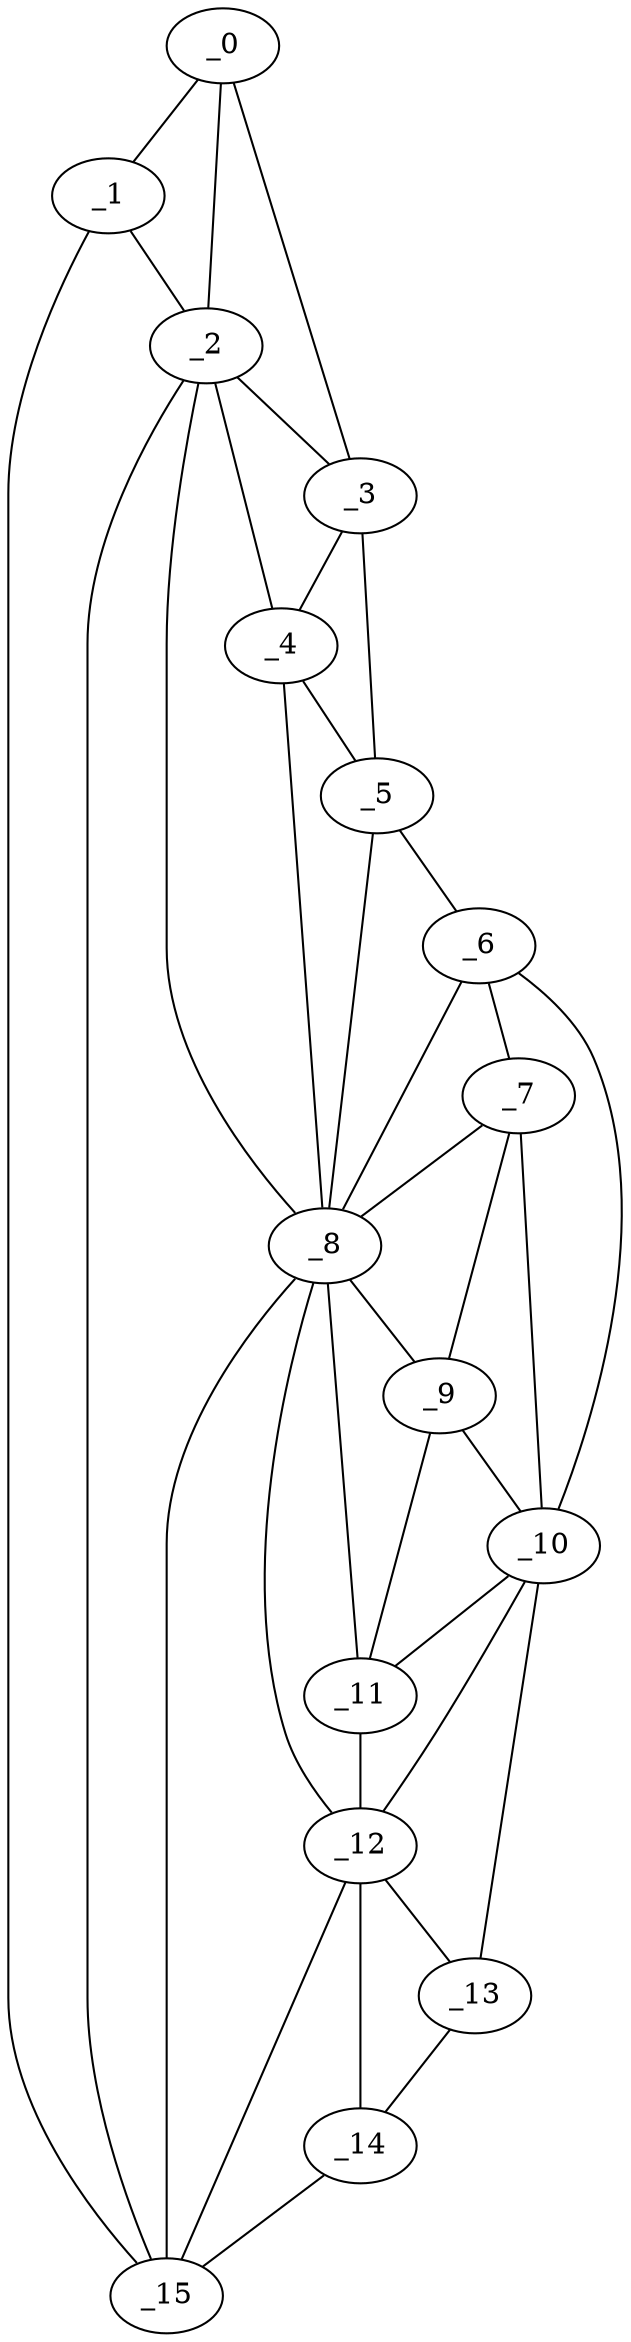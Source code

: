 graph "obj78__315.gxl" {
	_0	 [x=6,
		y=85];
	_1	 [x=18,
		y=88];
	_0 -- _1	 [valence=1];
	_2	 [x=24,
		y=83];
	_0 -- _2	 [valence=2];
	_3	 [x=28,
		y=54];
	_0 -- _3	 [valence=1];
	_1 -- _2	 [valence=1];
	_15	 [x=126,
		y=60];
	_1 -- _15	 [valence=1];
	_2 -- _3	 [valence=2];
	_4	 [x=32,
		y=61];
	_2 -- _4	 [valence=2];
	_8	 [x=72,
		y=42];
	_2 -- _8	 [valence=1];
	_2 -- _15	 [valence=2];
	_3 -- _4	 [valence=2];
	_5	 [x=43,
		y=36];
	_3 -- _5	 [valence=1];
	_4 -- _5	 [valence=2];
	_4 -- _8	 [valence=2];
	_6	 [x=54,
		y=29];
	_5 -- _6	 [valence=1];
	_5 -- _8	 [valence=1];
	_7	 [x=67,
		y=30];
	_6 -- _7	 [valence=2];
	_6 -- _8	 [valence=1];
	_10	 [x=84,
		y=31];
	_6 -- _10	 [valence=1];
	_7 -- _8	 [valence=2];
	_9	 [x=75,
		y=31];
	_7 -- _9	 [valence=2];
	_7 -- _10	 [valence=2];
	_8 -- _9	 [valence=2];
	_11	 [x=87,
		y=35];
	_8 -- _11	 [valence=1];
	_12	 [x=103,
		y=38];
	_8 -- _12	 [valence=2];
	_8 -- _15	 [valence=1];
	_9 -- _10	 [valence=2];
	_9 -- _11	 [valence=2];
	_10 -- _11	 [valence=1];
	_10 -- _12	 [valence=2];
	_13	 [x=122,
		y=43];
	_10 -- _13	 [valence=1];
	_11 -- _12	 [valence=2];
	_12 -- _13	 [valence=1];
	_14	 [x=126,
		y=53];
	_12 -- _14	 [valence=2];
	_12 -- _15	 [valence=1];
	_13 -- _14	 [valence=1];
	_14 -- _15	 [valence=1];
}
